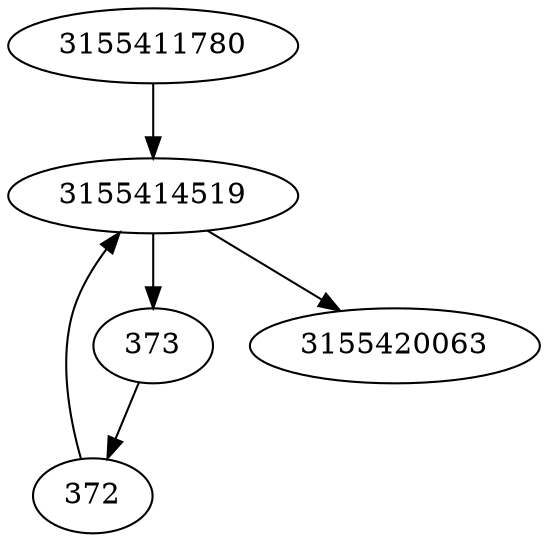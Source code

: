 strict digraph  {
3155411780;
372;
373;
3155414519;
3155420063;
3155411780 -> 3155414519;
372 -> 3155414519;
373 -> 372;
3155414519 -> 373;
3155414519 -> 3155420063;
}
